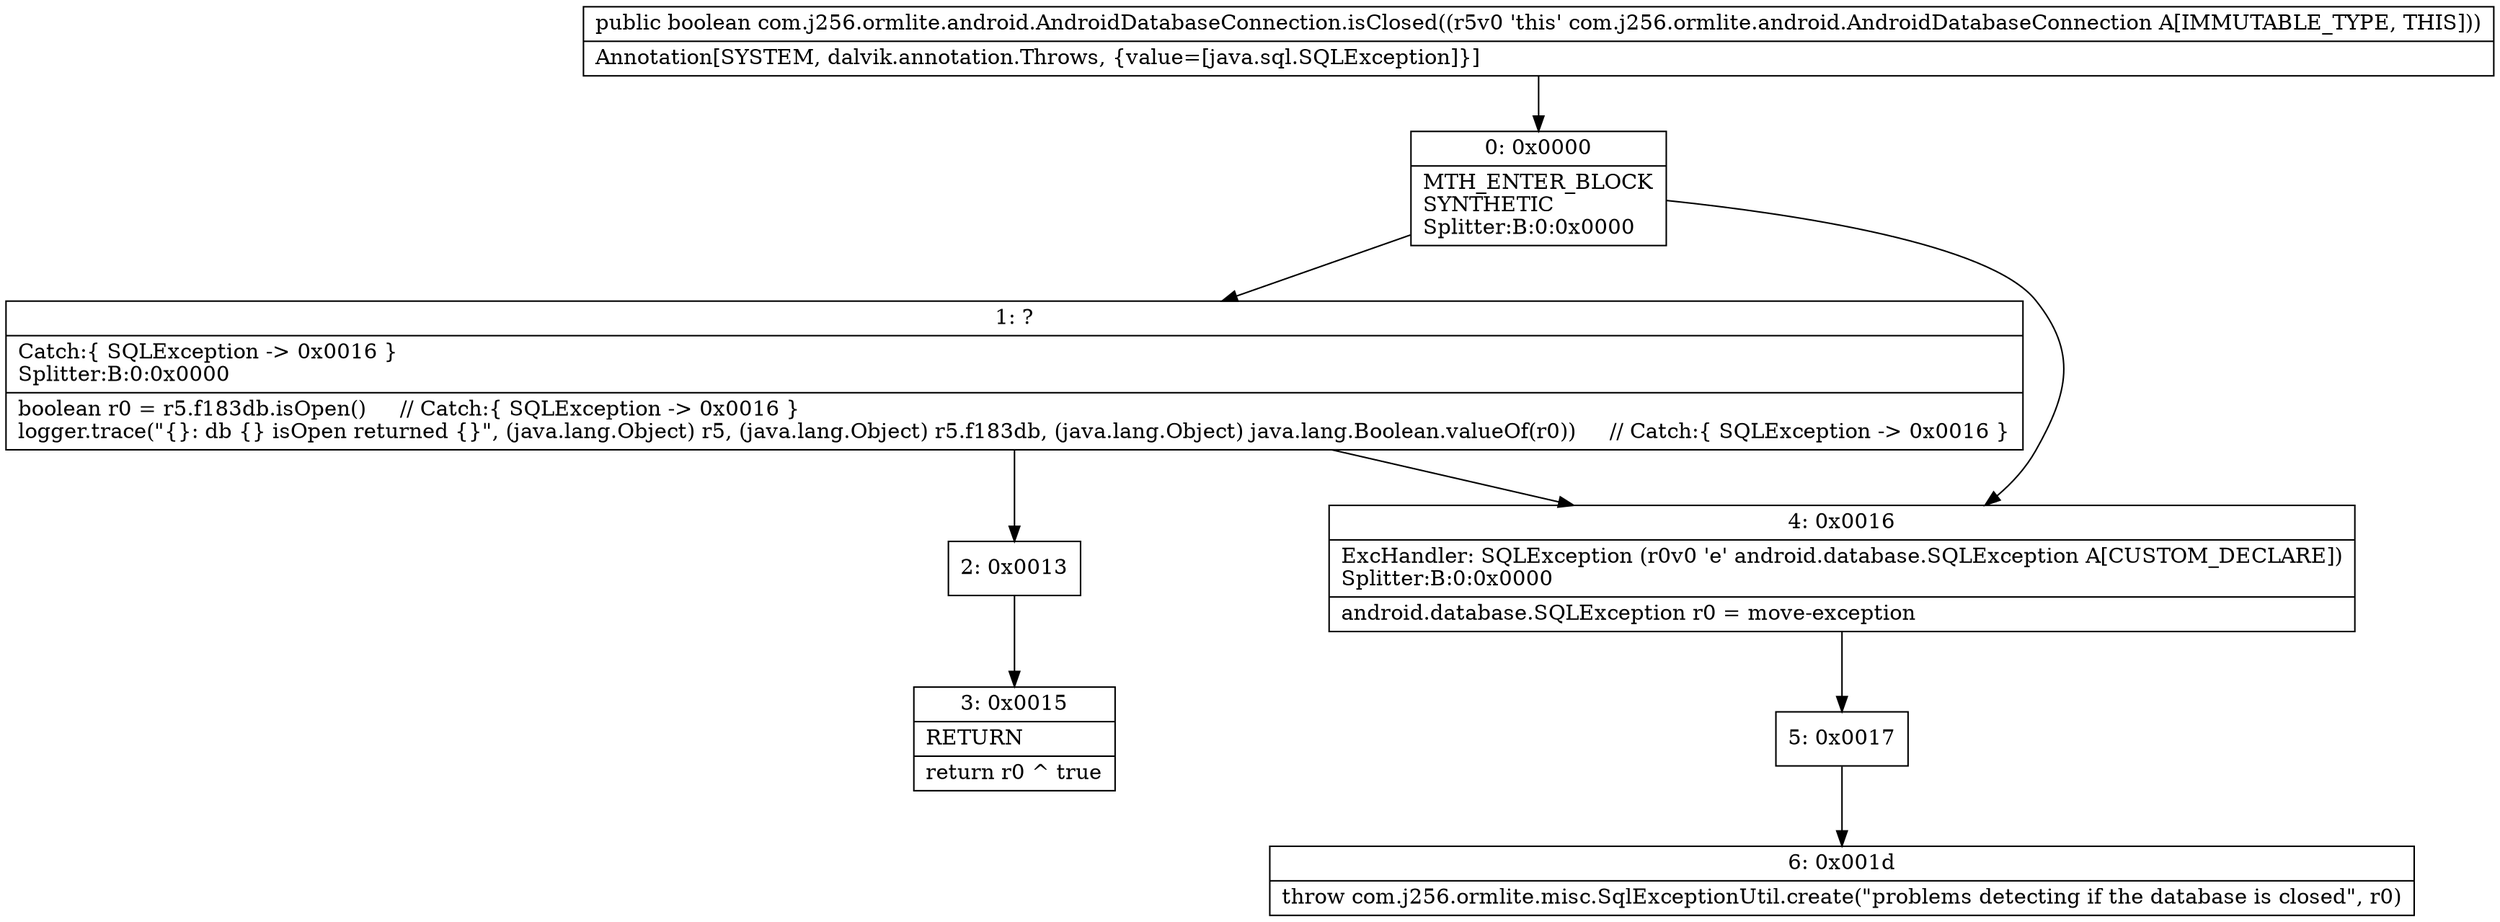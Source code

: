 digraph "CFG forcom.j256.ormlite.android.AndroidDatabaseConnection.isClosed()Z" {
Node_0 [shape=record,label="{0\:\ 0x0000|MTH_ENTER_BLOCK\lSYNTHETIC\lSplitter:B:0:0x0000\l}"];
Node_1 [shape=record,label="{1\:\ ?|Catch:\{ SQLException \-\> 0x0016 \}\lSplitter:B:0:0x0000\l|boolean r0 = r5.f183db.isOpen()     \/\/ Catch:\{ SQLException \-\> 0x0016 \}\llogger.trace(\"\{\}: db \{\} isOpen returned \{\}\", (java.lang.Object) r5, (java.lang.Object) r5.f183db, (java.lang.Object) java.lang.Boolean.valueOf(r0))     \/\/ Catch:\{ SQLException \-\> 0x0016 \}\l}"];
Node_2 [shape=record,label="{2\:\ 0x0013}"];
Node_3 [shape=record,label="{3\:\ 0x0015|RETURN\l|return r0 ^ true\l}"];
Node_4 [shape=record,label="{4\:\ 0x0016|ExcHandler: SQLException (r0v0 'e' android.database.SQLException A[CUSTOM_DECLARE])\lSplitter:B:0:0x0000\l|android.database.SQLException r0 = move\-exception\l}"];
Node_5 [shape=record,label="{5\:\ 0x0017}"];
Node_6 [shape=record,label="{6\:\ 0x001d|throw com.j256.ormlite.misc.SqlExceptionUtil.create(\"problems detecting if the database is closed\", r0)\l}"];
MethodNode[shape=record,label="{public boolean com.j256.ormlite.android.AndroidDatabaseConnection.isClosed((r5v0 'this' com.j256.ormlite.android.AndroidDatabaseConnection A[IMMUTABLE_TYPE, THIS]))  | Annotation[SYSTEM, dalvik.annotation.Throws, \{value=[java.sql.SQLException]\}]\l}"];
MethodNode -> Node_0;
Node_0 -> Node_1;
Node_0 -> Node_4;
Node_1 -> Node_2;
Node_1 -> Node_4;
Node_2 -> Node_3;
Node_4 -> Node_5;
Node_5 -> Node_6;
}

